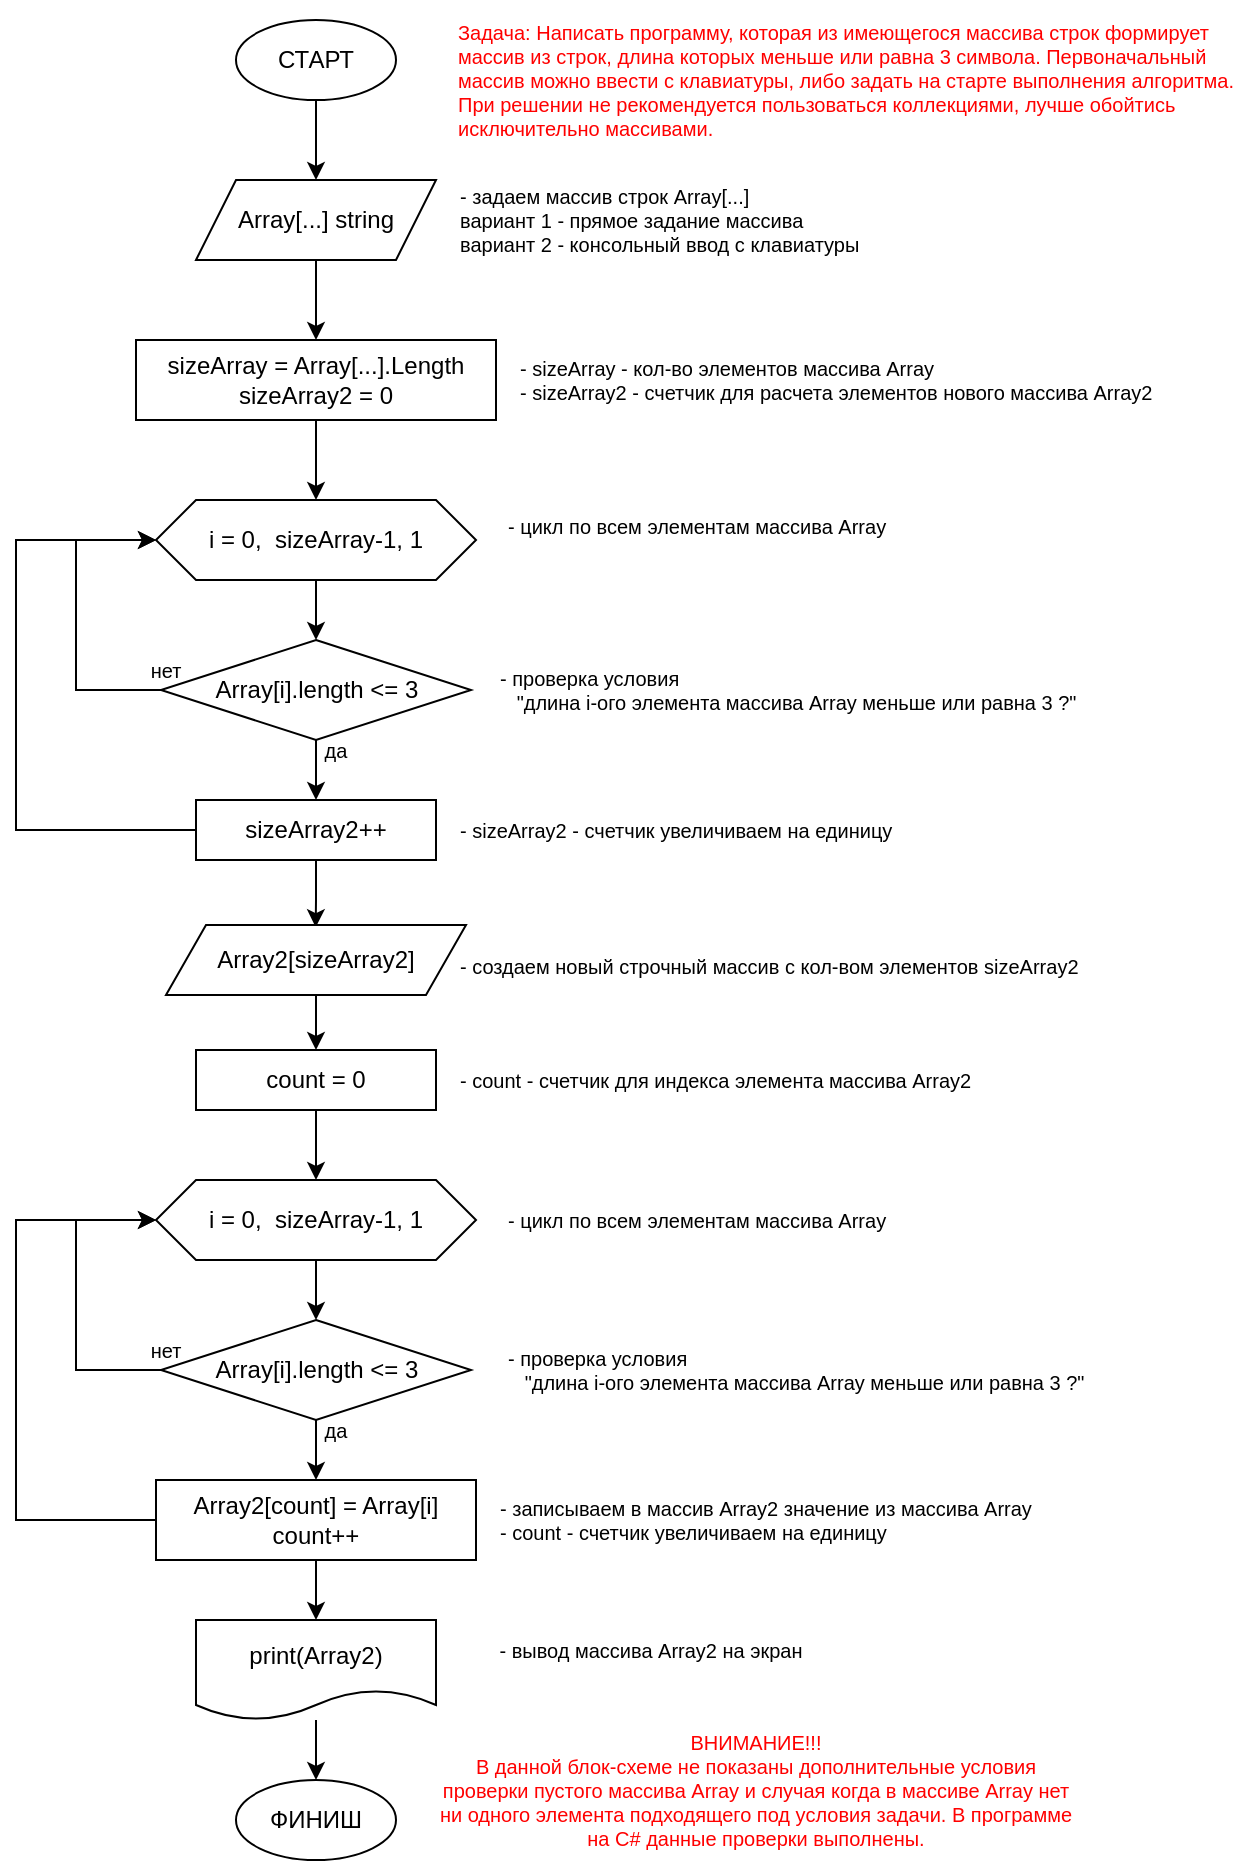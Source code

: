 <mxfile version="20.6.0" type="device"><diagram id="C5RBs43oDa-KdzZeNtuy" name="Page-1"><mxGraphModel dx="1354" dy="756" grid="1" gridSize="10" guides="1" tooltips="1" connect="1" arrows="1" fold="1" page="1" pageScale="1" pageWidth="827" pageHeight="1169" math="0" shadow="0"><root><mxCell id="WIyWlLk6GJQsqaUBKTNV-0"/><mxCell id="WIyWlLk6GJQsqaUBKTNV-1" parent="WIyWlLk6GJQsqaUBKTNV-0"/><mxCell id="0-GNzHLLWRlCQPWQ_2cN-26" value="" style="edgeStyle=orthogonalEdgeStyle;rounded=0;orthogonalLoop=1;jettySize=auto;html=1;fontSize=10;" edge="1" parent="WIyWlLk6GJQsqaUBKTNV-1" source="0-GNzHLLWRlCQPWQ_2cN-1" target="0-GNzHLLWRlCQPWQ_2cN-2"><mxGeometry relative="1" as="geometry"/></mxCell><mxCell id="0-GNzHLLWRlCQPWQ_2cN-1" value="СТАРТ" style="ellipse;whiteSpace=wrap;html=1;" vertex="1" parent="WIyWlLk6GJQsqaUBKTNV-1"><mxGeometry x="180" y="40" width="80" height="40" as="geometry"/></mxCell><mxCell id="0-GNzHLLWRlCQPWQ_2cN-15" value="" style="edgeStyle=orthogonalEdgeStyle;rounded=0;orthogonalLoop=1;jettySize=auto;html=1;fontSize=12;" edge="1" parent="WIyWlLk6GJQsqaUBKTNV-1" source="0-GNzHLLWRlCQPWQ_2cN-2" target="0-GNzHLLWRlCQPWQ_2cN-3"><mxGeometry relative="1" as="geometry"/></mxCell><mxCell id="0-GNzHLLWRlCQPWQ_2cN-2" value="Array[...] string" style="shape=parallelogram;perimeter=parallelogramPerimeter;whiteSpace=wrap;html=1;fixedSize=1;" vertex="1" parent="WIyWlLk6GJQsqaUBKTNV-1"><mxGeometry x="160" y="120" width="120" height="40" as="geometry"/></mxCell><mxCell id="0-GNzHLLWRlCQPWQ_2cN-16" value="" style="edgeStyle=orthogonalEdgeStyle;rounded=0;orthogonalLoop=1;jettySize=auto;html=1;fontSize=12;entryX=0.5;entryY=0;entryDx=0;entryDy=0;" edge="1" parent="WIyWlLk6GJQsqaUBKTNV-1" source="0-GNzHLLWRlCQPWQ_2cN-3" target="0-GNzHLLWRlCQPWQ_2cN-4"><mxGeometry relative="1" as="geometry"/></mxCell><mxCell id="0-GNzHLLWRlCQPWQ_2cN-3" value="sizeArray = Array[...].Length&lt;br&gt;sizeArray2 = 0" style="rounded=0;whiteSpace=wrap;html=1;" vertex="1" parent="WIyWlLk6GJQsqaUBKTNV-1"><mxGeometry x="130" y="200" width="180" height="40" as="geometry"/></mxCell><mxCell id="0-GNzHLLWRlCQPWQ_2cN-13" value="" style="edgeStyle=orthogonalEdgeStyle;rounded=0;orthogonalLoop=1;jettySize=auto;html=1;fontSize=12;" edge="1" parent="WIyWlLk6GJQsqaUBKTNV-1" source="0-GNzHLLWRlCQPWQ_2cN-4" target="0-GNzHLLWRlCQPWQ_2cN-8"><mxGeometry relative="1" as="geometry"/></mxCell><mxCell id="0-GNzHLLWRlCQPWQ_2cN-4" value="i = 0,&amp;nbsp; sizeArray-1, 1" style="shape=hexagon;perimeter=hexagonPerimeter2;whiteSpace=wrap;html=1;fixedSize=1;" vertex="1" parent="WIyWlLk6GJQsqaUBKTNV-1"><mxGeometry x="140" y="280" width="160" height="40" as="geometry"/></mxCell><mxCell id="0-GNzHLLWRlCQPWQ_2cN-5" value="- задаем массив строк Array[...]&lt;br&gt;вариант 1 - прямое задание массива&lt;br&gt;вариант 2 - консольный ввод с клавиатуры" style="text;html=1;strokeColor=none;fillColor=none;align=left;verticalAlign=middle;whiteSpace=wrap;rounded=0;fontSize=10;" vertex="1" parent="WIyWlLk6GJQsqaUBKTNV-1"><mxGeometry x="290" y="115" width="230" height="50" as="geometry"/></mxCell><mxCell id="0-GNzHLLWRlCQPWQ_2cN-6" value="- sizeArray - кол-во элементов массива Array&lt;br style=&quot;font-size: 10px;&quot;&gt;- sizeArray2 - счетчик для расчета элементов нового массива Array2" style="text;html=1;strokeColor=none;fillColor=none;align=left;verticalAlign=middle;whiteSpace=wrap;rounded=0;fontSize=10;" vertex="1" parent="WIyWlLk6GJQsqaUBKTNV-1"><mxGeometry x="320" y="195" width="320" height="50" as="geometry"/></mxCell><mxCell id="0-GNzHLLWRlCQPWQ_2cN-7" value="- цикл по всем элементам массива Array" style="text;html=1;strokeColor=none;fillColor=none;align=left;verticalAlign=middle;whiteSpace=wrap;rounded=0;fontSize=10;" vertex="1" parent="WIyWlLk6GJQsqaUBKTNV-1"><mxGeometry x="314" y="280" width="200" height="25" as="geometry"/></mxCell><mxCell id="0-GNzHLLWRlCQPWQ_2cN-11" value="" style="edgeStyle=orthogonalEdgeStyle;rounded=0;orthogonalLoop=1;jettySize=auto;html=1;fontSize=12;" edge="1" parent="WIyWlLk6GJQsqaUBKTNV-1" source="0-GNzHLLWRlCQPWQ_2cN-8" target="0-GNzHLLWRlCQPWQ_2cN-9"><mxGeometry relative="1" as="geometry"/></mxCell><mxCell id="0-GNzHLLWRlCQPWQ_2cN-12" style="edgeStyle=orthogonalEdgeStyle;rounded=0;orthogonalLoop=1;jettySize=auto;html=1;exitX=0;exitY=0.5;exitDx=0;exitDy=0;fontSize=12;" edge="1" parent="WIyWlLk6GJQsqaUBKTNV-1" source="0-GNzHLLWRlCQPWQ_2cN-8"><mxGeometry relative="1" as="geometry"><mxPoint x="140" y="300" as="targetPoint"/><Array as="points"><mxPoint x="100" y="375"/><mxPoint x="100" y="300"/></Array></mxGeometry></mxCell><mxCell id="0-GNzHLLWRlCQPWQ_2cN-8" value="&lt;font style=&quot;font-size: 12px;&quot;&gt;Array[i].length &amp;lt;= 3&lt;/font&gt;" style="rhombus;whiteSpace=wrap;html=1;fontSize=10;" vertex="1" parent="WIyWlLk6GJQsqaUBKTNV-1"><mxGeometry x="142.5" y="350" width="155" height="50" as="geometry"/></mxCell><mxCell id="0-GNzHLLWRlCQPWQ_2cN-10" style="edgeStyle=orthogonalEdgeStyle;rounded=0;orthogonalLoop=1;jettySize=auto;html=1;fontSize=12;exitX=0;exitY=0.5;exitDx=0;exitDy=0;" edge="1" parent="WIyWlLk6GJQsqaUBKTNV-1" source="0-GNzHLLWRlCQPWQ_2cN-9"><mxGeometry relative="1" as="geometry"><mxPoint x="130" y="440" as="sourcePoint"/><mxPoint x="140" y="300" as="targetPoint"/><Array as="points"><mxPoint x="70" y="445"/><mxPoint x="70" y="300"/></Array></mxGeometry></mxCell><mxCell id="0-GNzHLLWRlCQPWQ_2cN-27" value="" style="edgeStyle=orthogonalEdgeStyle;rounded=0;orthogonalLoop=1;jettySize=auto;html=1;fontSize=12;entryX=0.499;entryY=0.032;entryDx=0;entryDy=0;entryPerimeter=0;" edge="1" parent="WIyWlLk6GJQsqaUBKTNV-1" source="0-GNzHLLWRlCQPWQ_2cN-9" target="0-GNzHLLWRlCQPWQ_2cN-19"><mxGeometry relative="1" as="geometry"/></mxCell><mxCell id="0-GNzHLLWRlCQPWQ_2cN-9" value="sizeArray2++" style="rounded=0;whiteSpace=wrap;html=1;fontSize=12;" vertex="1" parent="WIyWlLk6GJQsqaUBKTNV-1"><mxGeometry x="160" y="430" width="120" height="30" as="geometry"/></mxCell><mxCell id="0-GNzHLLWRlCQPWQ_2cN-17" value="нет" style="text;html=1;strokeColor=none;fillColor=none;align=center;verticalAlign=middle;whiteSpace=wrap;rounded=0;fontSize=10;" vertex="1" parent="WIyWlLk6GJQsqaUBKTNV-1"><mxGeometry x="135" y="360" width="20" height="10" as="geometry"/></mxCell><mxCell id="0-GNzHLLWRlCQPWQ_2cN-18" value="да" style="text;html=1;strokeColor=none;fillColor=none;align=center;verticalAlign=middle;whiteSpace=wrap;rounded=0;fontSize=10;" vertex="1" parent="WIyWlLk6GJQsqaUBKTNV-1"><mxGeometry x="220" y="400" width="20" height="10" as="geometry"/></mxCell><mxCell id="0-GNzHLLWRlCQPWQ_2cN-28" value="" style="edgeStyle=orthogonalEdgeStyle;rounded=0;orthogonalLoop=1;jettySize=auto;html=1;fontSize=12;" edge="1" parent="WIyWlLk6GJQsqaUBKTNV-1" source="0-GNzHLLWRlCQPWQ_2cN-19" target="0-GNzHLLWRlCQPWQ_2cN-24"><mxGeometry relative="1" as="geometry"/></mxCell><mxCell id="0-GNzHLLWRlCQPWQ_2cN-19" value="&lt;font style=&quot;font-size: 12px;&quot;&gt;Array2[sizeArray2]&lt;/font&gt;" style="shape=parallelogram;perimeter=parallelogramPerimeter;whiteSpace=wrap;html=1;fixedSize=1;fontSize=10;" vertex="1" parent="WIyWlLk6GJQsqaUBKTNV-1"><mxGeometry x="145" y="492.5" width="150" height="35" as="geometry"/></mxCell><mxCell id="0-GNzHLLWRlCQPWQ_2cN-20" value="- sizeArray2 - счетчик увеличиваем на единицу" style="text;html=1;strokeColor=none;fillColor=none;align=left;verticalAlign=middle;whiteSpace=wrap;rounded=0;fontSize=10;" vertex="1" parent="WIyWlLk6GJQsqaUBKTNV-1"><mxGeometry x="290" y="430" width="220" height="30" as="geometry"/></mxCell><mxCell id="0-GNzHLLWRlCQPWQ_2cN-21" value="- создаем новый строчный массив с кол-вом элементов sizeArray2" style="text;html=1;strokeColor=none;fillColor=none;align=left;verticalAlign=middle;whiteSpace=wrap;rounded=0;fontSize=10;" vertex="1" parent="WIyWlLk6GJQsqaUBKTNV-1"><mxGeometry x="290" y="497.5" width="320" height="30" as="geometry"/></mxCell><mxCell id="0-GNzHLLWRlCQPWQ_2cN-22" value="- проверка условия&lt;br&gt;&amp;nbsp; &amp;nbsp;&quot;длина i-ого элемента массива Array&amp;nbsp;меньше или равна 3 ?&quot;" style="text;html=1;strokeColor=none;fillColor=none;align=left;verticalAlign=middle;whiteSpace=wrap;rounded=0;fontSize=10;" vertex="1" parent="WIyWlLk6GJQsqaUBKTNV-1"><mxGeometry x="310" y="360" width="300" height="30" as="geometry"/></mxCell><mxCell id="0-GNzHLLWRlCQPWQ_2cN-41" value="" style="edgeStyle=orthogonalEdgeStyle;rounded=0;orthogonalLoop=1;jettySize=auto;html=1;fontSize=12;entryX=0.5;entryY=0;entryDx=0;entryDy=0;" edge="1" parent="WIyWlLk6GJQsqaUBKTNV-1" source="0-GNzHLLWRlCQPWQ_2cN-24" target="0-GNzHLLWRlCQPWQ_2cN-30"><mxGeometry relative="1" as="geometry"/></mxCell><mxCell id="0-GNzHLLWRlCQPWQ_2cN-24" value="count = 0" style="rounded=0;whiteSpace=wrap;html=1;fontSize=12;" vertex="1" parent="WIyWlLk6GJQsqaUBKTNV-1"><mxGeometry x="160" y="555" width="120" height="30" as="geometry"/></mxCell><mxCell id="0-GNzHLLWRlCQPWQ_2cN-25" value="&lt;span style=&quot;&quot;&gt;- count - счетчик для индекса элемента массива Array2&lt;/span&gt;" style="text;html=1;strokeColor=none;fillColor=none;align=left;verticalAlign=middle;whiteSpace=wrap;rounded=0;fontSize=10;" vertex="1" parent="WIyWlLk6GJQsqaUBKTNV-1"><mxGeometry x="290" y="562.5" width="260" height="15" as="geometry"/></mxCell><mxCell id="0-GNzHLLWRlCQPWQ_2cN-29" value="" style="edgeStyle=orthogonalEdgeStyle;rounded=0;orthogonalLoop=1;jettySize=auto;html=1;fontSize=12;" edge="1" parent="WIyWlLk6GJQsqaUBKTNV-1" source="0-GNzHLLWRlCQPWQ_2cN-30" target="0-GNzHLLWRlCQPWQ_2cN-33"><mxGeometry relative="1" as="geometry"/></mxCell><mxCell id="0-GNzHLLWRlCQPWQ_2cN-30" value="i = 0,&amp;nbsp; sizeArray-1, 1" style="shape=hexagon;perimeter=hexagonPerimeter2;whiteSpace=wrap;html=1;fixedSize=1;" vertex="1" parent="WIyWlLk6GJQsqaUBKTNV-1"><mxGeometry x="140" y="620" width="160" height="40" as="geometry"/></mxCell><mxCell id="0-GNzHLLWRlCQPWQ_2cN-31" value="" style="edgeStyle=orthogonalEdgeStyle;rounded=0;orthogonalLoop=1;jettySize=auto;html=1;fontSize=12;" edge="1" parent="WIyWlLk6GJQsqaUBKTNV-1" source="0-GNzHLLWRlCQPWQ_2cN-33" target="0-GNzHLLWRlCQPWQ_2cN-36"><mxGeometry relative="1" as="geometry"/></mxCell><mxCell id="0-GNzHLLWRlCQPWQ_2cN-32" style="edgeStyle=orthogonalEdgeStyle;rounded=0;orthogonalLoop=1;jettySize=auto;html=1;exitX=0;exitY=0.5;exitDx=0;exitDy=0;fontSize=12;" edge="1" parent="WIyWlLk6GJQsqaUBKTNV-1" source="0-GNzHLLWRlCQPWQ_2cN-33"><mxGeometry relative="1" as="geometry"><mxPoint x="140" y="640" as="targetPoint"/><Array as="points"><mxPoint x="100" y="715"/><mxPoint x="100" y="640"/></Array></mxGeometry></mxCell><mxCell id="0-GNzHLLWRlCQPWQ_2cN-33" value="&lt;font style=&quot;font-size: 12px;&quot;&gt;Array[i].length &amp;lt;= 3&lt;/font&gt;" style="rhombus;whiteSpace=wrap;html=1;fontSize=10;" vertex="1" parent="WIyWlLk6GJQsqaUBKTNV-1"><mxGeometry x="142.5" y="690" width="155" height="50" as="geometry"/></mxCell><mxCell id="0-GNzHLLWRlCQPWQ_2cN-34" style="edgeStyle=orthogonalEdgeStyle;rounded=0;orthogonalLoop=1;jettySize=auto;html=1;fontSize=12;exitX=0;exitY=0.5;exitDx=0;exitDy=0;" edge="1" parent="WIyWlLk6GJQsqaUBKTNV-1" source="0-GNzHLLWRlCQPWQ_2cN-36"><mxGeometry relative="1" as="geometry"><mxPoint x="130" y="780" as="sourcePoint"/><mxPoint x="140" y="640" as="targetPoint"/><Array as="points"><mxPoint x="70" y="790"/><mxPoint x="70" y="640"/></Array></mxGeometry></mxCell><mxCell id="0-GNzHLLWRlCQPWQ_2cN-35" value="" style="edgeStyle=orthogonalEdgeStyle;rounded=0;orthogonalLoop=1;jettySize=auto;html=1;fontSize=12;" edge="1" parent="WIyWlLk6GJQsqaUBKTNV-1" source="0-GNzHLLWRlCQPWQ_2cN-36"><mxGeometry relative="1" as="geometry"><mxPoint x="220" y="840" as="targetPoint"/></mxGeometry></mxCell><mxCell id="0-GNzHLLWRlCQPWQ_2cN-36" value="Array2[count] = Array[i]&lt;br&gt;count++" style="rounded=0;whiteSpace=wrap;html=1;fontSize=12;" vertex="1" parent="WIyWlLk6GJQsqaUBKTNV-1"><mxGeometry x="140" y="770" width="160" height="40" as="geometry"/></mxCell><mxCell id="0-GNzHLLWRlCQPWQ_2cN-37" value="нет" style="text;html=1;strokeColor=none;fillColor=none;align=center;verticalAlign=middle;whiteSpace=wrap;rounded=0;fontSize=10;" vertex="1" parent="WIyWlLk6GJQsqaUBKTNV-1"><mxGeometry x="135" y="700" width="20" height="10" as="geometry"/></mxCell><mxCell id="0-GNzHLLWRlCQPWQ_2cN-38" value="да" style="text;html=1;strokeColor=none;fillColor=none;align=center;verticalAlign=middle;whiteSpace=wrap;rounded=0;fontSize=10;" vertex="1" parent="WIyWlLk6GJQsqaUBKTNV-1"><mxGeometry x="220" y="740" width="20" height="10" as="geometry"/></mxCell><mxCell id="0-GNzHLLWRlCQPWQ_2cN-39" value="- цикл по всем элементам массива Array" style="text;html=1;strokeColor=none;fillColor=none;align=left;verticalAlign=middle;whiteSpace=wrap;rounded=0;fontSize=10;" vertex="1" parent="WIyWlLk6GJQsqaUBKTNV-1"><mxGeometry x="314" y="627.5" width="200" height="25" as="geometry"/></mxCell><mxCell id="0-GNzHLLWRlCQPWQ_2cN-40" value="- проверка условия&lt;br&gt;&amp;nbsp; &amp;nbsp;&quot;длина i-ого элемента массива Array&amp;nbsp;меньше или равна 3 ?&quot;" style="text;html=1;strokeColor=none;fillColor=none;align=left;verticalAlign=middle;whiteSpace=wrap;rounded=0;fontSize=10;" vertex="1" parent="WIyWlLk6GJQsqaUBKTNV-1"><mxGeometry x="314" y="700" width="300" height="30" as="geometry"/></mxCell><mxCell id="0-GNzHLLWRlCQPWQ_2cN-42" value="- записываем в массив Array2 значение из массива Array&lt;br&gt;- count - счетчик увеличиваем на единицу" style="text;html=1;strokeColor=none;fillColor=none;align=left;verticalAlign=middle;whiteSpace=wrap;rounded=0;fontSize=10;" vertex="1" parent="WIyWlLk6GJQsqaUBKTNV-1"><mxGeometry x="310" y="775" width="270" height="30" as="geometry"/></mxCell><mxCell id="0-GNzHLLWRlCQPWQ_2cN-47" value="" style="edgeStyle=orthogonalEdgeStyle;rounded=0;orthogonalLoop=1;jettySize=auto;html=1;fontSize=12;" edge="1" parent="WIyWlLk6GJQsqaUBKTNV-1" source="0-GNzHLLWRlCQPWQ_2cN-43" target="0-GNzHLLWRlCQPWQ_2cN-46"><mxGeometry relative="1" as="geometry"/></mxCell><mxCell id="0-GNzHLLWRlCQPWQ_2cN-43" value="print(Array2)" style="shape=document;whiteSpace=wrap;html=1;boundedLbl=1;fontSize=12;" vertex="1" parent="WIyWlLk6GJQsqaUBKTNV-1"><mxGeometry x="160" y="840" width="120" height="50" as="geometry"/></mxCell><mxCell id="0-GNzHLLWRlCQPWQ_2cN-44" value="&lt;font style=&quot;font-size: 10px;&quot;&gt;- вывод массива Array2 на экран&lt;/font&gt;" style="text;html=1;strokeColor=none;fillColor=none;align=center;verticalAlign=middle;whiteSpace=wrap;rounded=0;fontSize=12;" vertex="1" parent="WIyWlLk6GJQsqaUBKTNV-1"><mxGeometry x="290" y="840" width="195" height="30" as="geometry"/></mxCell><mxCell id="0-GNzHLLWRlCQPWQ_2cN-46" value="ФИНИШ" style="ellipse;whiteSpace=wrap;html=1;" vertex="1" parent="WIyWlLk6GJQsqaUBKTNV-1"><mxGeometry x="180" y="920" width="80" height="40" as="geometry"/></mxCell><mxCell id="0-GNzHLLWRlCQPWQ_2cN-49" value="&lt;h1 style=&quot;text-align: left; font-size: 10px;&quot;&gt;&lt;span style=&quot;font-weight: normal; font-size: 10px;&quot;&gt;&lt;span style=&quot;font-size: 10px;&quot;&gt;Задача: Написать программу, которая из имеющегося массива строк формирует массив из строк, длина&amp;nbsp;&lt;/span&gt;которых меньше или равна 3 символа. Первоначальный массив можно ввести с клавиатуры, либо задать на старте выполнения алгоритма. При решении не рекомендуется пользоваться коллекциями, лучше обойтись исключительно массивами.&lt;/span&gt;&lt;/h1&gt;" style="text;html=1;strokeColor=none;fillColor=none;align=center;verticalAlign=middle;whiteSpace=wrap;rounded=0;fontSize=10;fontStyle=0;fontColor=#FF0000;" vertex="1" parent="WIyWlLk6GJQsqaUBKTNV-1"><mxGeometry x="290" y="30" width="400" height="80" as="geometry"/></mxCell><mxCell id="0-GNzHLLWRlCQPWQ_2cN-50" value="ВНИМАНИЕ!!!&lt;br&gt;В данной блок-схеме не показаны дополнительные условия проверки пустого массива Array и случая когда в массиве Array нет ни одного элемента подходящего под условия задачи. В программе на C# данные проверки выполнены." style="text;html=1;strokeColor=none;fillColor=none;align=center;verticalAlign=middle;whiteSpace=wrap;rounded=0;fontSize=10;fontColor=#FF0000;" vertex="1" parent="WIyWlLk6GJQsqaUBKTNV-1"><mxGeometry x="280" y="910" width="320" height="30" as="geometry"/></mxCell></root></mxGraphModel></diagram></mxfile>